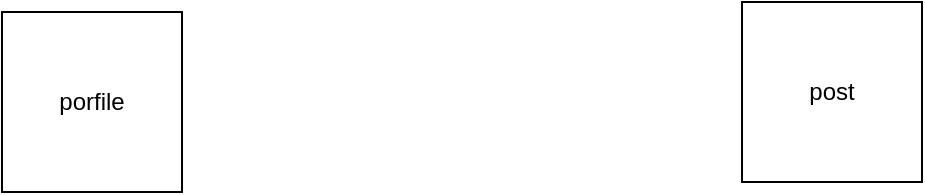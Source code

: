 <mxfile version="10.7.7" type="github"><diagram id="3RbHE7sc22el4jhjJ3-T" name="Page-1"><mxGraphModel dx="876" dy="1762" grid="1" gridSize="10" guides="1" tooltips="1" connect="1" arrows="1" fold="1" page="1" pageScale="1" pageWidth="827" pageHeight="1169" math="0" shadow="0"><root><mxCell id="0"/><mxCell id="1" parent="0"/><mxCell id="ZfnnZ_ZDmBO3puxzhJ9c-1" value="porfile&lt;br&gt;" style="whiteSpace=wrap;html=1;aspect=fixed;" vertex="1" parent="1"><mxGeometry x="180" y="-435" width="90" height="90" as="geometry"/></mxCell><mxCell id="ZfnnZ_ZDmBO3puxzhJ9c-2" value="post&lt;br&gt;" style="whiteSpace=wrap;html=1;aspect=fixed;" vertex="1" parent="1"><mxGeometry x="550" y="-440" width="90" height="90" as="geometry"/></mxCell></root></mxGraphModel></diagram></mxfile>